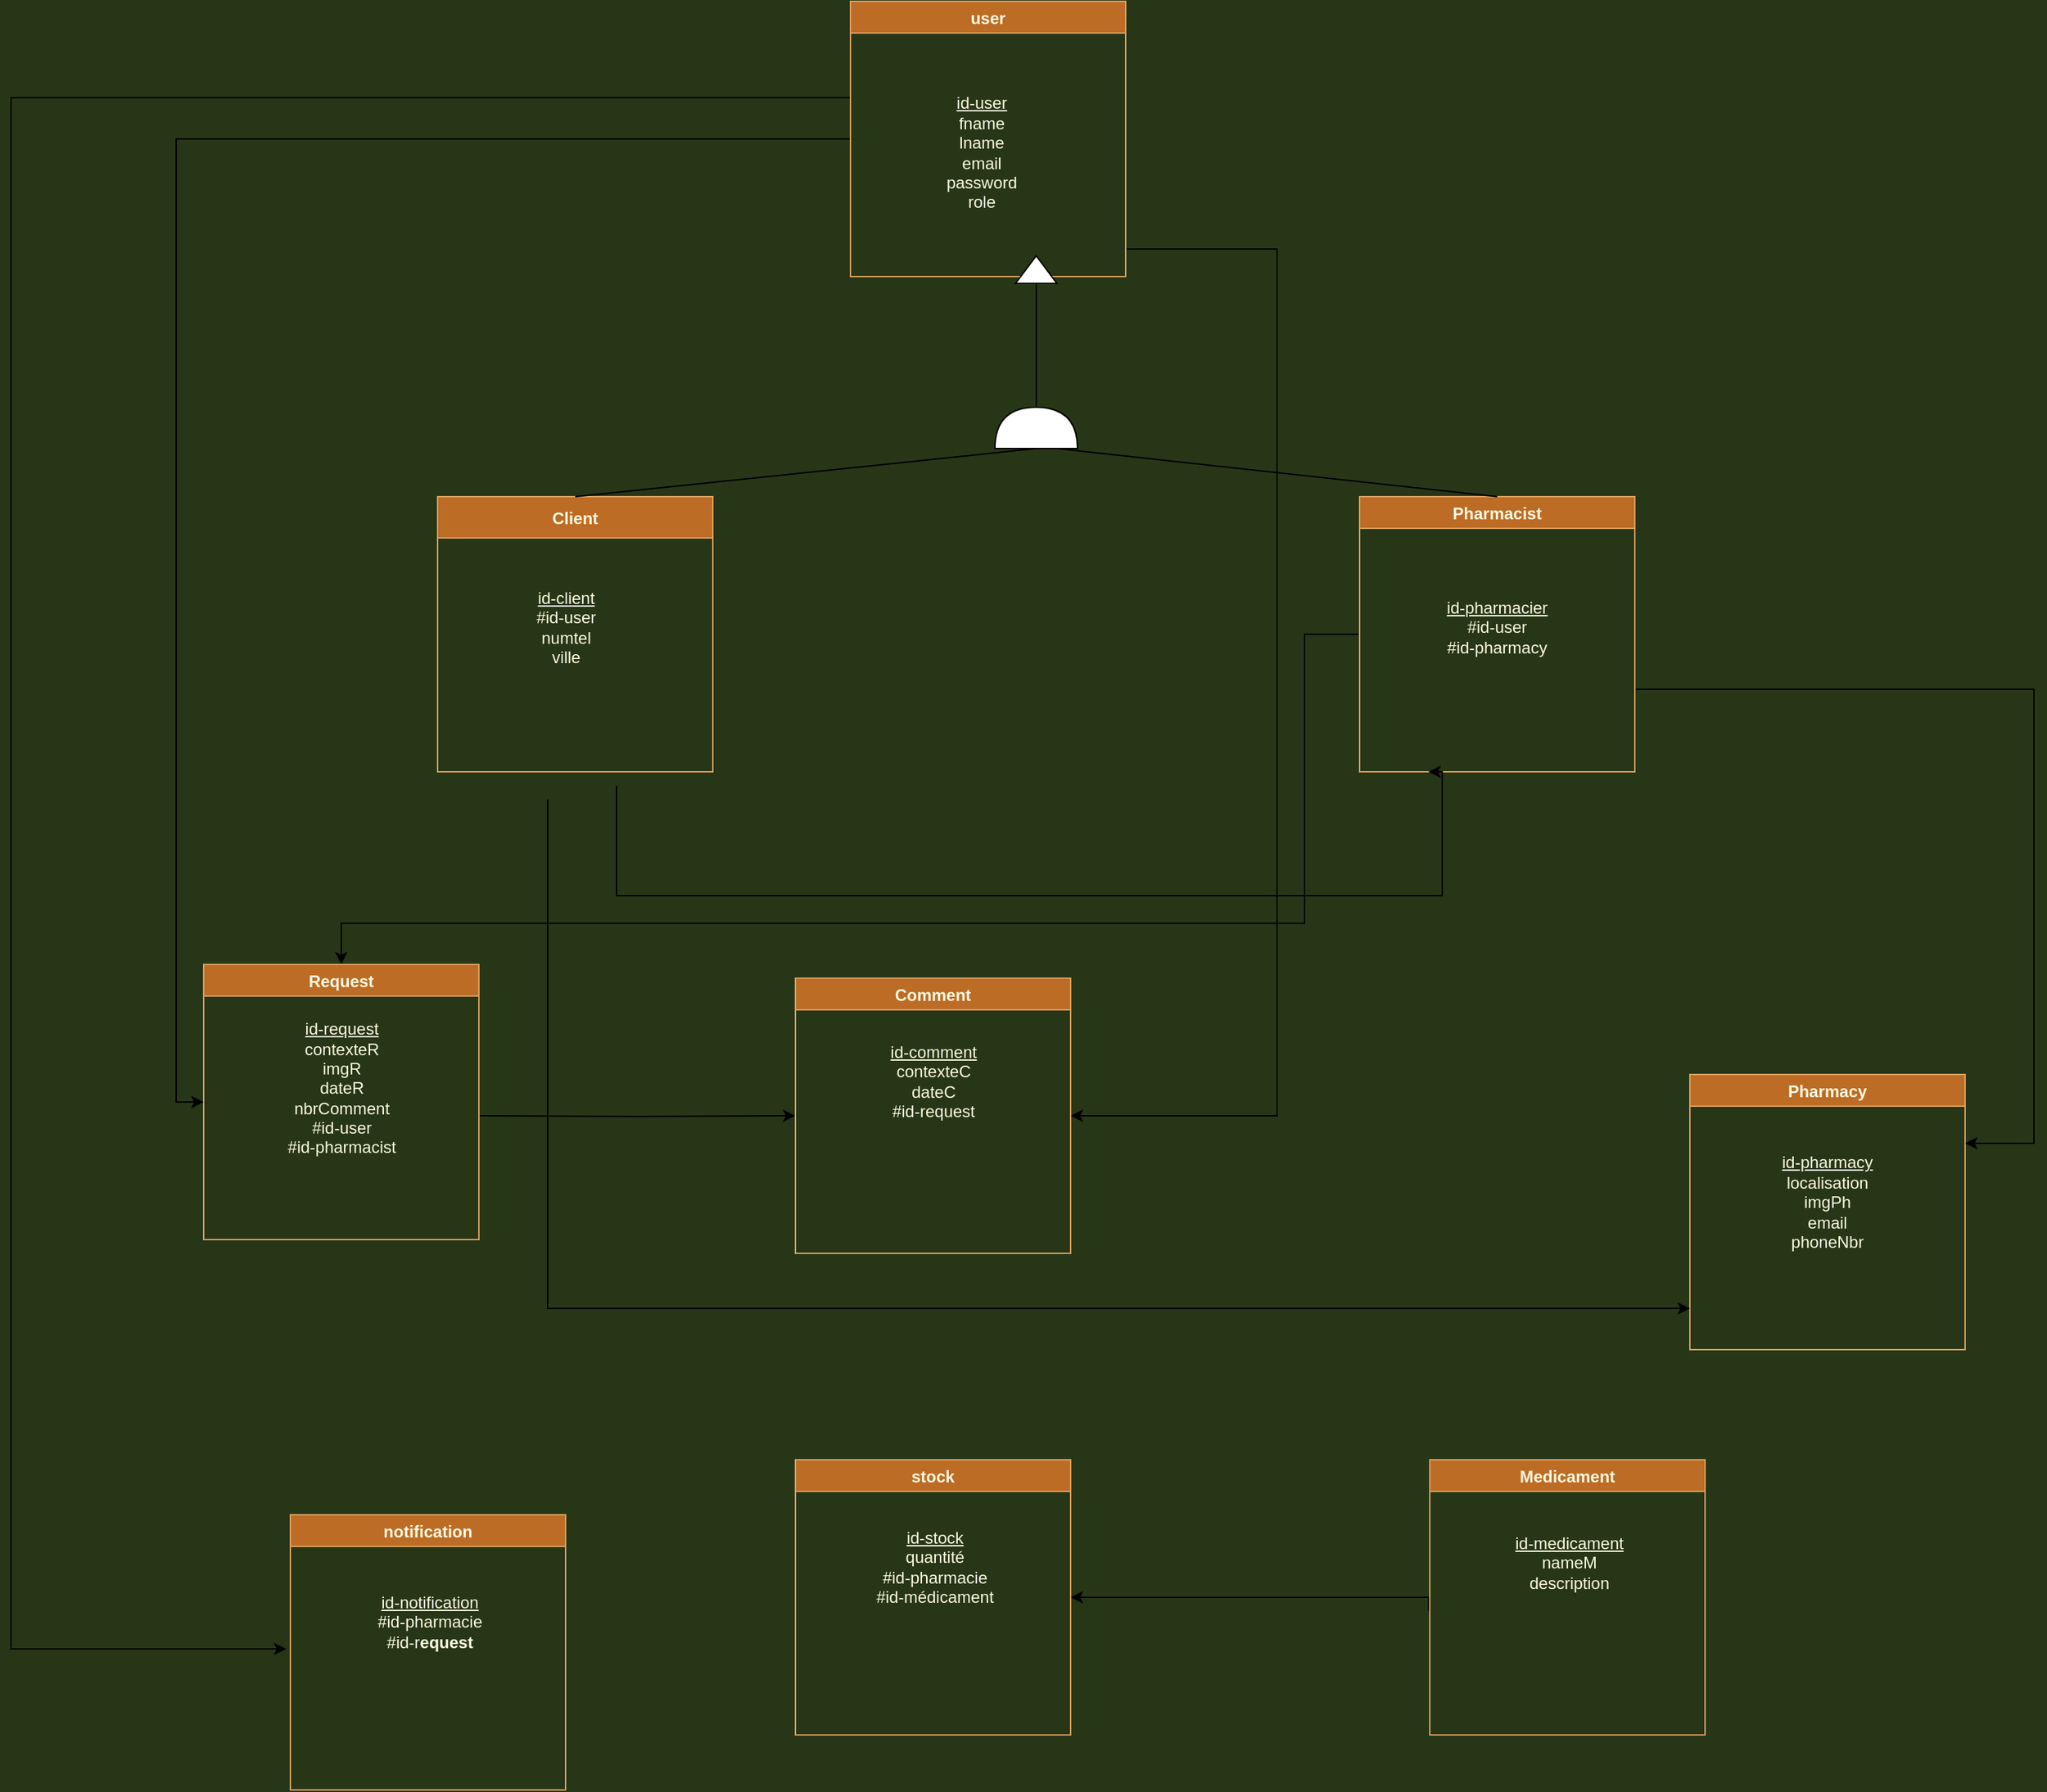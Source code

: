 <mxfile>
    <diagram id="TbJ0vHO_dayiP_WGaukV" name="Page-1">
        <mxGraphModel dx="1310" dy="1697" grid="1" gridSize="10" guides="1" tooltips="1" connect="1" arrows="1" fold="1" page="1" pageScale="1" pageWidth="827" pageHeight="1169" background="#283618" math="0" shadow="0">
            <root>
                <mxCell id="0"/>
                <mxCell id="1" parent="0"/>
                <mxCell id="129" style="edgeStyle=orthogonalEdgeStyle;rounded=0;orthogonalLoop=1;jettySize=auto;html=1;entryX=1;entryY=0.5;entryDx=0;entryDy=0;" parent="1" target="142" edge="1">
                    <mxGeometry relative="1" as="geometry">
                        <mxPoint x="1040" y="810" as="sourcePoint"/>
                        <Array as="points">
                            <mxPoint x="1040" y="800"/>
                        </Array>
                    </mxGeometry>
                </mxCell>
                <mxCell id="130" value="Pharmacy" style="swimlane;fillColor=#BC6C25;strokeColor=#DDA15E;fontColor=#FEFAE0;startSize=23;" parent="1" vertex="1">
                    <mxGeometry x="1230" y="420" width="200" height="200" as="geometry"/>
                </mxCell>
                <mxCell id="131" value="&lt;u&gt;id-pharmacy&lt;br&gt;&lt;/u&gt;localisation&lt;br&gt;imgPh&lt;br&gt;email&lt;br&gt;phoneNbr&lt;br&gt;&amp;nbsp;" style="text;html=1;strokeColor=none;fillColor=none;align=center;verticalAlign=middle;whiteSpace=wrap;rounded=0;sketch=0;fontColor=#FEFAE0;" parent="130" vertex="1">
                    <mxGeometry x="55" y="90" width="90" height="20" as="geometry"/>
                </mxCell>
                <mxCell id="133" style="edgeStyle=orthogonalEdgeStyle;rounded=0;orthogonalLoop=1;jettySize=auto;html=1;exitX=0;exitY=0.5;exitDx=0;exitDy=0;entryX=0.5;entryY=0;entryDx=0;entryDy=0;" parent="1" source="135" target="140" edge="1">
                    <mxGeometry relative="1" as="geometry">
                        <Array as="points">
                            <mxPoint x="950" y="100"/>
                            <mxPoint x="950" y="310"/>
                            <mxPoint x="250" y="310"/>
                        </Array>
                    </mxGeometry>
                </mxCell>
                <mxCell id="134" style="edgeStyle=orthogonalEdgeStyle;rounded=0;orthogonalLoop=1;jettySize=auto;html=1;entryX=1;entryY=0.25;entryDx=0;entryDy=0;" parent="1" source="135" target="130" edge="1">
                    <mxGeometry relative="1" as="geometry">
                        <Array as="points">
                            <mxPoint x="1480" y="140"/>
                            <mxPoint x="1480" y="470"/>
                        </Array>
                    </mxGeometry>
                </mxCell>
                <mxCell id="135" value="Pharmacist" style="swimlane;fillColor=#BC6C25;strokeColor=#DDA15E;fontColor=#FEFAE0;" parent="1" vertex="1">
                    <mxGeometry x="990" width="200" height="200" as="geometry"/>
                </mxCell>
                <mxCell id="136" value="&lt;u&gt;id-pharmacier&lt;/u&gt;&lt;br&gt;#id-user&lt;br&gt;#id-pharmacy" style="text;html=1;strokeColor=none;fillColor=none;align=center;verticalAlign=middle;whiteSpace=wrap;rounded=0;sketch=0;fontColor=#FEFAE0;" parent="135" vertex="1">
                    <mxGeometry x="45" y="85" width="110" height="20" as="geometry"/>
                </mxCell>
                <mxCell id="137" value="Client" style="swimlane;fillColor=#BC6C25;strokeColor=#DDA15E;fontColor=#FEFAE0;startSize=30;" parent="1" vertex="1">
                    <mxGeometry x="320" width="200" height="200" as="geometry"/>
                </mxCell>
                <mxCell id="138" value="&lt;u&gt;id-client&lt;/u&gt;&lt;br&gt;#id-user&lt;br&gt;numtel&lt;br&gt;ville" style="text;html=1;align=center;verticalAlign=middle;resizable=0;points=[];autosize=1;strokeColor=none;fontColor=#FEFAE0;" parent="137" vertex="1">
                    <mxGeometry x="63" y="65" width="60" height="60" as="geometry"/>
                </mxCell>
                <mxCell id="139" style="edgeStyle=orthogonalEdgeStyle;rounded=0;orthogonalLoop=1;jettySize=auto;html=1;entryX=0;entryY=0.5;entryDx=0;entryDy=0;" parent="1" target="154" edge="1">
                    <mxGeometry relative="1" as="geometry">
                        <mxPoint x="350" y="450" as="sourcePoint"/>
                    </mxGeometry>
                </mxCell>
                <mxCell id="140" value="Request" style="swimlane;fillColor=#BC6C25;strokeColor=#DDA15E;fontColor=#FEFAE0;startSize=23;" parent="1" vertex="1">
                    <mxGeometry x="150" y="340" width="200" height="200" as="geometry"/>
                </mxCell>
                <mxCell id="141" value="&lt;u&gt;id-request&lt;br&gt;&lt;/u&gt;contexteR&lt;br&gt;imgR&lt;br&gt;dateR&lt;br&gt;nbrComment&lt;br&gt;#id-user&lt;br&gt;#id-pharmacist" style="text;html=1;strokeColor=none;fillColor=none;align=center;verticalAlign=middle;whiteSpace=wrap;rounded=0;sketch=0;fontColor=#FEFAE0;" parent="140" vertex="1">
                    <mxGeometry x="57.5" y="65" width="85" height="50" as="geometry"/>
                </mxCell>
                <mxCell id="142" value="stock" style="swimlane;fillColor=#BC6C25;strokeColor=#DDA15E;fontColor=#FEFAE0;" parent="1" vertex="1">
                    <mxGeometry x="580" y="700" width="200" height="200" as="geometry"/>
                </mxCell>
                <mxCell id="143" value="&lt;u&gt;id-stock&lt;br&gt;&lt;/u&gt;quantité&lt;br&gt;#id-pharmacie&lt;br&gt;#id-médicament" style="text;html=1;strokeColor=none;fillColor=none;align=center;verticalAlign=middle;whiteSpace=wrap;rounded=0;sketch=0;fontColor=#FEFAE0;" parent="142" vertex="1">
                    <mxGeometry x="53.5" y="65" width="95" height="25" as="geometry"/>
                </mxCell>
                <mxCell id="144" style="edgeStyle=orthogonalEdgeStyle;rounded=0;orthogonalLoop=1;jettySize=auto;html=1;exitX=0;exitY=0.5;exitDx=0;exitDy=0;entryX=0;entryY=0.5;entryDx=0;entryDy=0;" parent="1" source="147" target="140" edge="1">
                    <mxGeometry relative="1" as="geometry"/>
                </mxCell>
                <mxCell id="145" style="edgeStyle=orthogonalEdgeStyle;rounded=0;orthogonalLoop=1;jettySize=auto;html=1;entryX=1;entryY=0.5;entryDx=0;entryDy=0;exitX=1;exitY=0.5;exitDx=0;exitDy=0;" parent="1" source="147" target="154" edge="1">
                    <mxGeometry relative="1" as="geometry">
                        <Array as="points">
                            <mxPoint x="820" y="-180"/>
                            <mxPoint x="930" y="-180"/>
                            <mxPoint x="930" y="450"/>
                        </Array>
                    </mxGeometry>
                </mxCell>
                <mxCell id="146" style="edgeStyle=orthogonalEdgeStyle;rounded=0;orthogonalLoop=1;jettySize=auto;html=1;entryX=0;entryY=0.5;entryDx=0;entryDy=0;" parent="1" edge="1">
                    <mxGeometry relative="1" as="geometry">
                        <mxPoint x="620" y="-290" as="sourcePoint"/>
                        <Array as="points">
                            <mxPoint x="610" y="-290"/>
                            <mxPoint x="10" y="-290"/>
                            <mxPoint x="10" y="838"/>
                        </Array>
                        <mxPoint x="210" y="837.5" as="targetPoint"/>
                    </mxGeometry>
                </mxCell>
                <mxCell id="147" value="user" style="swimlane;fillColor=#BC6C25;strokeColor=#DDA15E;fontColor=#FEFAE0;" parent="1" vertex="1">
                    <mxGeometry x="620" y="-360" width="200" height="200" as="geometry"/>
                </mxCell>
                <mxCell id="148" value="&lt;u&gt;id-user&lt;/u&gt;&lt;br&gt;fname&lt;br&gt;lname&lt;br&gt;email&lt;br&gt;password&lt;br&gt;role" style="text;html=1;align=center;verticalAlign=middle;resizable=0;points=[];autosize=1;strokeColor=none;fontColor=#FEFAE0;" parent="147" vertex="1">
                    <mxGeometry x="60" y="65" width="70" height="90" as="geometry"/>
                </mxCell>
                <mxCell id="150" style="edgeStyle=orthogonalEdgeStyle;rounded=0;orthogonalLoop=1;jettySize=auto;html=1;exitX=1;exitY=0.75;exitDx=0;exitDy=0;entryX=0.25;entryY=1;entryDx=0;entryDy=0;" parent="1" target="135" edge="1">
                    <mxGeometry relative="1" as="geometry">
                        <Array as="points">
                            <mxPoint x="450" y="290"/>
                            <mxPoint x="1050" y="290"/>
                            <mxPoint x="1050" y="200"/>
                        </Array>
                        <mxPoint x="450" y="210" as="sourcePoint"/>
                    </mxGeometry>
                </mxCell>
                <mxCell id="151" style="edgeStyle=orthogonalEdgeStyle;rounded=0;orthogonalLoop=1;jettySize=auto;html=1;" parent="1" edge="1">
                    <mxGeometry relative="1" as="geometry">
                        <Array as="points">
                            <mxPoint x="400" y="590"/>
                            <mxPoint x="1230" y="590"/>
                        </Array>
                        <mxPoint x="1230" y="590" as="targetPoint"/>
                        <mxPoint x="400" y="220" as="sourcePoint"/>
                    </mxGeometry>
                </mxCell>
                <mxCell id="154" value="Comment" style="swimlane;fillColor=#BC6C25;strokeColor=#DDA15E;fontColor=#FEFAE0;" parent="1" vertex="1">
                    <mxGeometry x="580" y="350" width="200" height="200" as="geometry"/>
                </mxCell>
                <mxCell id="155" value="&lt;u&gt;id-comment&lt;br&gt;&lt;/u&gt;&lt;span&gt;contexteC&lt;/span&gt;&lt;br&gt;&lt;span&gt;dateC&lt;br&gt;#id-request&lt;br&gt;&lt;/span&gt;" style="text;html=1;align=center;verticalAlign=middle;resizable=0;points=[];autosize=1;strokeColor=none;fontColor=#FEFAE0;" parent="154" vertex="1">
                    <mxGeometry x="60" y="45" width="80" height="60" as="geometry"/>
                </mxCell>
                <mxCell id="157" value="" style="endArrow=none;html=1;entryX=0.5;entryY=0;entryDx=0;entryDy=0;exitX=0;exitY=0.75;exitDx=0;exitDy=0;exitPerimeter=0;" parent="1" source="162" target="135" edge="1">
                    <mxGeometry width="50" height="50" relative="1" as="geometry">
                        <mxPoint x="780" y="170" as="sourcePoint"/>
                        <mxPoint x="830" y="120" as="targetPoint"/>
                    </mxGeometry>
                </mxCell>
                <mxCell id="158" value="" style="endArrow=none;html=1;exitX=0.5;exitY=0;exitDx=0;exitDy=0;entryX=0;entryY=0.5;entryDx=0;entryDy=0;entryPerimeter=0;" parent="1" source="137" target="162" edge="1">
                    <mxGeometry width="50" height="50" relative="1" as="geometry">
                        <mxPoint x="680" as="sourcePoint"/>
                        <mxPoint x="680" y="-50" as="targetPoint"/>
                    </mxGeometry>
                </mxCell>
                <mxCell id="162" value="" style="shape=or;whiteSpace=wrap;html=1;rotation=-90;" parent="1" vertex="1">
                    <mxGeometry x="740" y="-80" width="30" height="60" as="geometry"/>
                </mxCell>
                <mxCell id="163" value="" style="triangle;whiteSpace=wrap;html=1;rotation=-90;" parent="1" vertex="1">
                    <mxGeometry x="745" y="-180" width="20" height="30" as="geometry"/>
                </mxCell>
                <mxCell id="164" value="" style="endArrow=none;html=1;exitX=1;exitY=0.5;exitDx=0;exitDy=0;exitPerimeter=0;" parent="1" source="162" target="163" edge="1">
                    <mxGeometry width="50" height="50" relative="1" as="geometry">
                        <mxPoint x="680" y="-25" as="sourcePoint"/>
                        <mxPoint x="680" y="-60" as="targetPoint"/>
                    </mxGeometry>
                </mxCell>
                <mxCell id="183" value="Medicament" style="swimlane;fillColor=#BC6C25;strokeColor=#DDA15E;fontColor=#FEFAE0;" parent="1" vertex="1">
                    <mxGeometry x="1041" y="700" width="200" height="200" as="geometry"/>
                </mxCell>
                <mxCell id="184" value="&lt;u&gt;id-medicament&lt;br&gt;&lt;/u&gt;nameM&lt;br&gt;description" style="text;html=1;strokeColor=none;fillColor=none;align=center;verticalAlign=middle;whiteSpace=wrap;rounded=0;sketch=0;fontColor=#FEFAE0;" parent="183" vertex="1">
                    <mxGeometry x="53.5" y="65" width="95" height="20" as="geometry"/>
                </mxCell>
                <mxCell id="188" value="notification" style="swimlane;fillColor=#BC6C25;strokeColor=#DDA15E;fontColor=#FEFAE0;" parent="1" vertex="1">
                    <mxGeometry x="213" y="740" width="200" height="200" as="geometry"/>
                </mxCell>
                <mxCell id="189" value="&lt;u&gt;id-notification&lt;br&gt;&lt;/u&gt;#id-pharmacie&lt;br&gt;#id-r&lt;span style=&quot;font-weight: 700&quot;&gt;equest&lt;/span&gt;" style="text;html=1;strokeColor=none;fillColor=none;align=center;verticalAlign=middle;whiteSpace=wrap;rounded=0;sketch=0;fontColor=#FEFAE0;" parent="188" vertex="1">
                    <mxGeometry x="53.5" y="65" width="95" height="25" as="geometry"/>
                </mxCell>
            </root>
        </mxGraphModel>
    </diagram>
</mxfile>